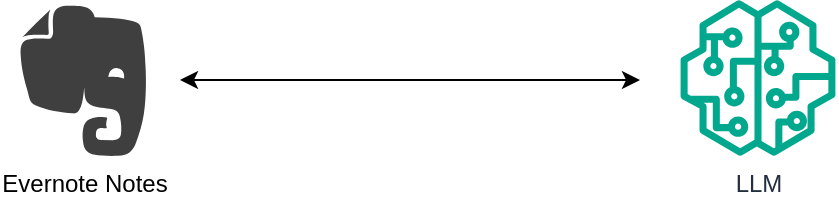 <mxfile version="21.8.0" type="device">
  <diagram name="Page-1" id="1zVlawVud8rYYiN74Ek5">
    <mxGraphModel dx="1034" dy="772" grid="1" gridSize="10" guides="1" tooltips="1" connect="1" arrows="1" fold="1" page="1" pageScale="1" pageWidth="827" pageHeight="1169" math="0" shadow="0">
      <root>
        <mxCell id="0" />
        <mxCell id="1" parent="0" />
        <mxCell id="jV2O9Zg2_ixv_O63T7dN-1" value="LLM" style="sketch=0;outlineConnect=0;fontColor=#232F3E;gradientColor=none;fillColor=#01A88D;strokeColor=none;dashed=0;verticalLabelPosition=bottom;verticalAlign=top;align=center;html=1;fontSize=12;fontStyle=0;aspect=fixed;pointerEvents=1;shape=mxgraph.aws4.sagemaker_model;" vertex="1" parent="1">
          <mxGeometry x="520" y="260" width="78" height="78" as="geometry" />
        </mxCell>
        <mxCell id="jV2O9Zg2_ixv_O63T7dN-2" value="Evernote Notes" style="dashed=0;outlineConnect=0;html=1;align=center;labelPosition=center;verticalLabelPosition=bottom;verticalAlign=top;shape=mxgraph.weblogos.evernote;fillColor=#3F3F3F" vertex="1" parent="1">
          <mxGeometry x="190" y="262.8" width="63.4" height="75.2" as="geometry" />
        </mxCell>
        <mxCell id="jV2O9Zg2_ixv_O63T7dN-3" value="" style="html=1;labelBackgroundColor=#ffffff;startArrow=classic;startFill=1;startSize=6;endArrow=classic;endFill=1;endSize=6;jettySize=auto;orthogonalLoop=1;strokeWidth=1;fontSize=14;rounded=0;" edge="1" parent="1">
          <mxGeometry width="60" height="60" relative="1" as="geometry">
            <mxPoint x="270" y="300" as="sourcePoint" />
            <mxPoint x="500" y="300" as="targetPoint" />
          </mxGeometry>
        </mxCell>
      </root>
    </mxGraphModel>
  </diagram>
</mxfile>

